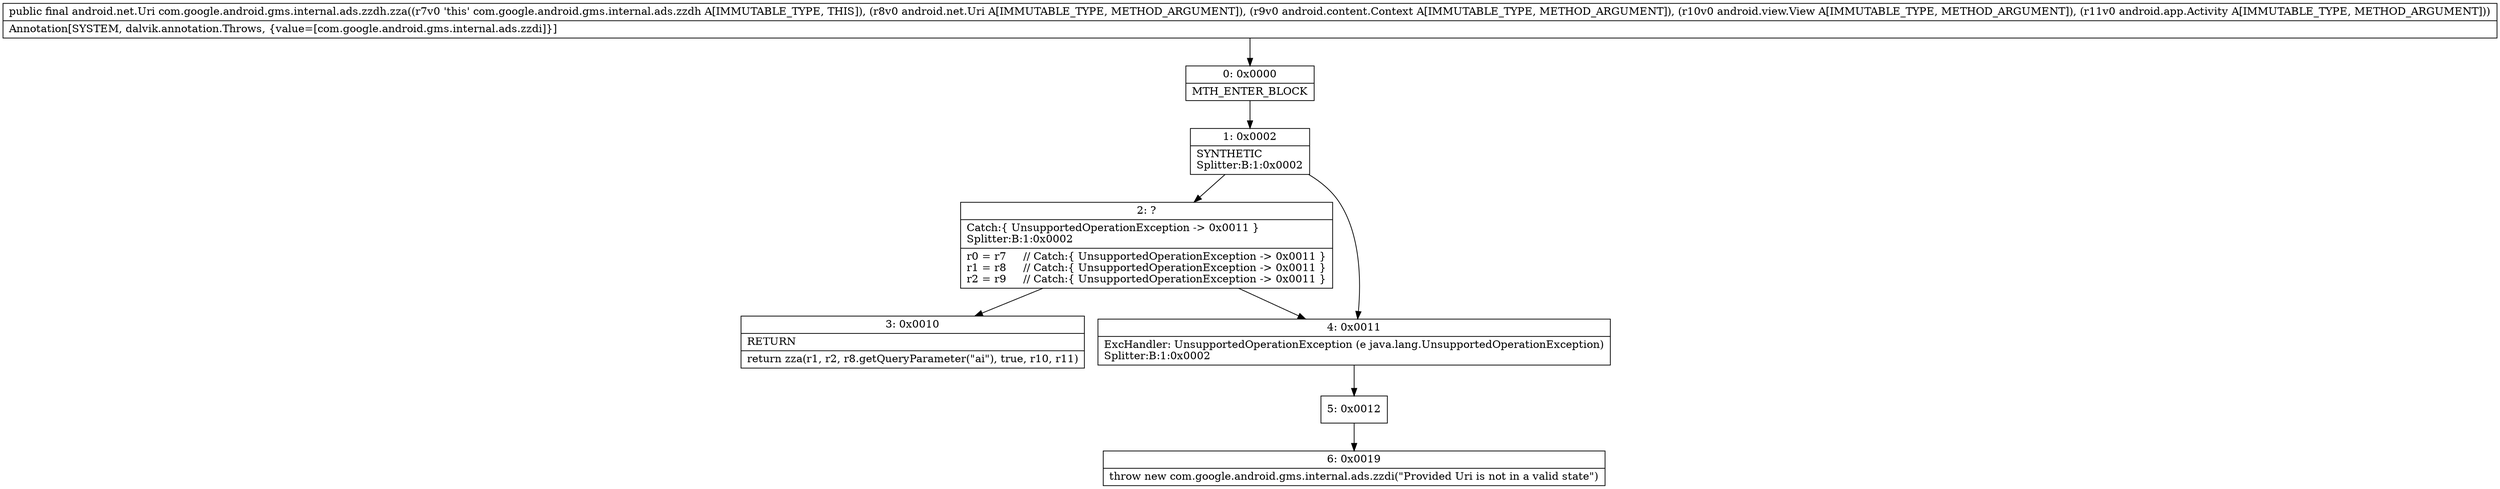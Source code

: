 digraph "CFG forcom.google.android.gms.internal.ads.zzdh.zza(Landroid\/net\/Uri;Landroid\/content\/Context;Landroid\/view\/View;Landroid\/app\/Activity;)Landroid\/net\/Uri;" {
Node_0 [shape=record,label="{0\:\ 0x0000|MTH_ENTER_BLOCK\l}"];
Node_1 [shape=record,label="{1\:\ 0x0002|SYNTHETIC\lSplitter:B:1:0x0002\l}"];
Node_2 [shape=record,label="{2\:\ ?|Catch:\{ UnsupportedOperationException \-\> 0x0011 \}\lSplitter:B:1:0x0002\l|r0 = r7     \/\/ Catch:\{ UnsupportedOperationException \-\> 0x0011 \}\lr1 = r8     \/\/ Catch:\{ UnsupportedOperationException \-\> 0x0011 \}\lr2 = r9     \/\/ Catch:\{ UnsupportedOperationException \-\> 0x0011 \}\l}"];
Node_3 [shape=record,label="{3\:\ 0x0010|RETURN\l|return zza(r1, r2, r8.getQueryParameter(\"ai\"), true, r10, r11)\l}"];
Node_4 [shape=record,label="{4\:\ 0x0011|ExcHandler: UnsupportedOperationException (e java.lang.UnsupportedOperationException)\lSplitter:B:1:0x0002\l}"];
Node_5 [shape=record,label="{5\:\ 0x0012}"];
Node_6 [shape=record,label="{6\:\ 0x0019|throw new com.google.android.gms.internal.ads.zzdi(\"Provided Uri is not in a valid state\")\l}"];
MethodNode[shape=record,label="{public final android.net.Uri com.google.android.gms.internal.ads.zzdh.zza((r7v0 'this' com.google.android.gms.internal.ads.zzdh A[IMMUTABLE_TYPE, THIS]), (r8v0 android.net.Uri A[IMMUTABLE_TYPE, METHOD_ARGUMENT]), (r9v0 android.content.Context A[IMMUTABLE_TYPE, METHOD_ARGUMENT]), (r10v0 android.view.View A[IMMUTABLE_TYPE, METHOD_ARGUMENT]), (r11v0 android.app.Activity A[IMMUTABLE_TYPE, METHOD_ARGUMENT]))  | Annotation[SYSTEM, dalvik.annotation.Throws, \{value=[com.google.android.gms.internal.ads.zzdi]\}]\l}"];
MethodNode -> Node_0;
Node_0 -> Node_1;
Node_1 -> Node_2;
Node_1 -> Node_4;
Node_2 -> Node_4;
Node_2 -> Node_3;
Node_4 -> Node_5;
Node_5 -> Node_6;
}

